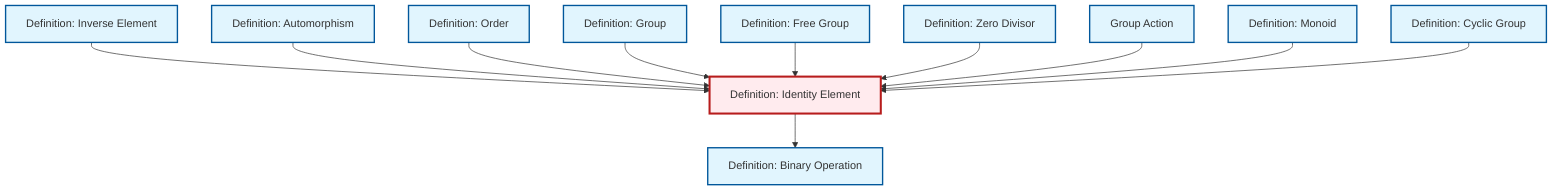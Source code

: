 graph TD
    classDef definition fill:#e1f5fe,stroke:#01579b,stroke-width:2px
    classDef theorem fill:#f3e5f5,stroke:#4a148c,stroke-width:2px
    classDef axiom fill:#fff3e0,stroke:#e65100,stroke-width:2px
    classDef example fill:#e8f5e9,stroke:#1b5e20,stroke-width:2px
    classDef current fill:#ffebee,stroke:#b71c1c,stroke-width:3px
    def-binary-operation["Definition: Binary Operation"]:::definition
    def-monoid["Definition: Monoid"]:::definition
    def-group-action["Group Action"]:::definition
    def-order["Definition: Order"]:::definition
    def-zero-divisor["Definition: Zero Divisor"]:::definition
    def-identity-element["Definition: Identity Element"]:::definition
    def-inverse-element["Definition: Inverse Element"]:::definition
    def-cyclic-group["Definition: Cyclic Group"]:::definition
    def-free-group["Definition: Free Group"]:::definition
    def-automorphism["Definition: Automorphism"]:::definition
    def-group["Definition: Group"]:::definition
    def-inverse-element --> def-identity-element
    def-automorphism --> def-identity-element
    def-order --> def-identity-element
    def-group --> def-identity-element
    def-free-group --> def-identity-element
    def-zero-divisor --> def-identity-element
    def-group-action --> def-identity-element
    def-monoid --> def-identity-element
    def-cyclic-group --> def-identity-element
    def-identity-element --> def-binary-operation
    class def-identity-element current